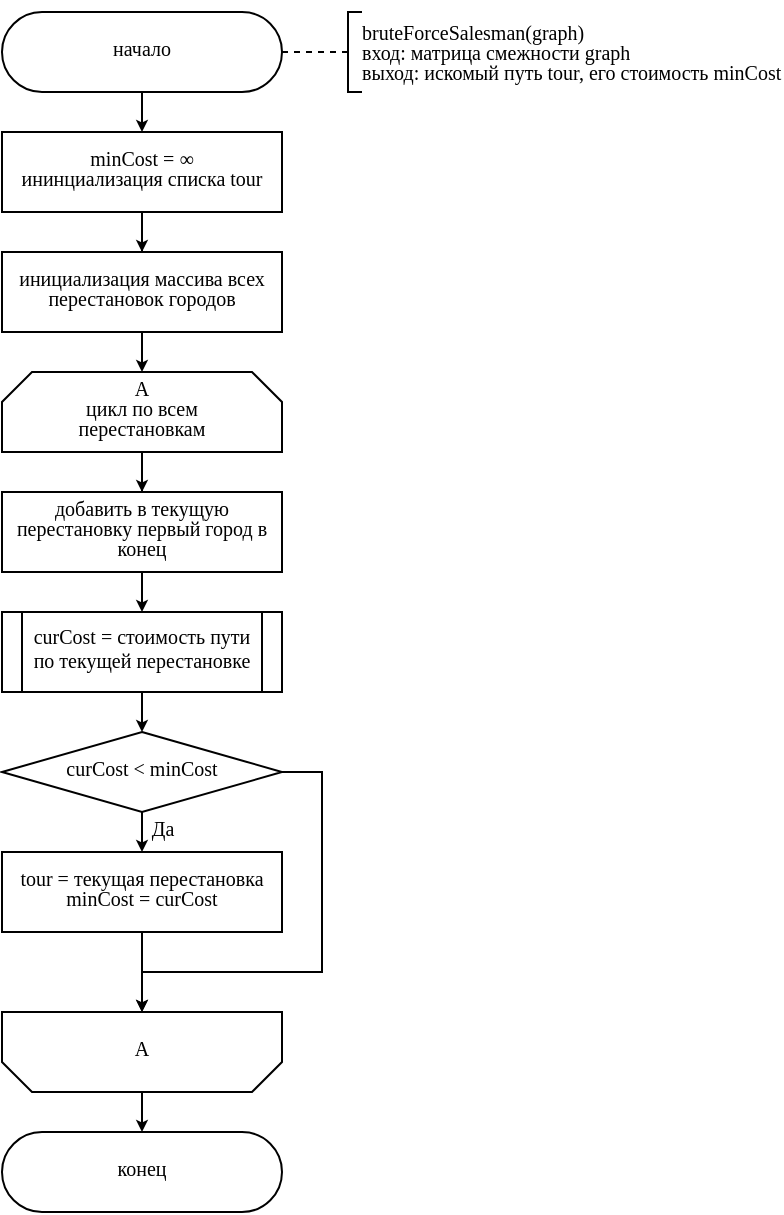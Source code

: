 <mxfile version="15.9.4" type="device" pages="2"><diagram id="vXG4LMKVKGETQvIbZ4Uy" name="bruteForce"><mxGraphModel dx="230" dy="270" grid="1" gridSize="10" guides="1" tooltips="1" connect="1" arrows="1" fold="1" page="1" pageScale="1" pageWidth="1169" pageHeight="1654" math="0" shadow="0"><root><mxCell id="0"/><mxCell id="1" parent="0"/><mxCell id="gWQ5ZSvXNvfZMGSReXFK-12" style="edgeStyle=orthogonalEdgeStyle;rounded=0;orthogonalLoop=1;jettySize=auto;html=1;exitX=0.5;exitY=1;exitDx=0;exitDy=0;entryX=0.5;entryY=0;entryDx=0;entryDy=0;endSize=3;" edge="1" parent="1" source="gWQ5ZSvXNvfZMGSReXFK-1" target="gWQ5ZSvXNvfZMGSReXFK-2"><mxGeometry relative="1" as="geometry"/></mxCell><mxCell id="gWQ5ZSvXNvfZMGSReXFK-26" style="edgeStyle=orthogonalEdgeStyle;shape=connector;rounded=0;orthogonalLoop=1;jettySize=auto;html=1;exitX=1;exitY=0.5;exitDx=0;exitDy=0;entryX=0;entryY=0.5;entryDx=0;entryDy=0;entryPerimeter=0;labelBackgroundColor=default;fontFamily=Helvetica;fontSize=11;fontColor=default;endArrow=none;endSize=3;strokeColor=default;endFill=0;" edge="1" parent="1" source="gWQ5ZSvXNvfZMGSReXFK-1" target="gWQ5ZSvXNvfZMGSReXFK-24"><mxGeometry relative="1" as="geometry"/></mxCell><mxCell id="gWQ5ZSvXNvfZMGSReXFK-1" value="&lt;p style=&quot;line-height: 1 ; font-size: 10px&quot;&gt;начало&lt;/p&gt;" style="shape=stencil(vZXxboMgEMafhj9dUNwDLG57j9NelRTBIKv27YegWdHq1s3OmJD7Dn/3nZyRsKytoEGSUAk1EvZKkiTHkku7WrHySkp92PkwnmJoGyyMF8+gOeQCfaY1Wp2w4wczIrisUHMzZNkboS92z3CzrFBSWghXsg0yV3kLAy7ts7T3sLH8JYgay6/RoB5NepUk7z/HPj0/Bhw/yG+Indzv7nc/cOg4ftTB7QaOf49lmVXWhptlORSnUqsPebhp5siFKJRQ2oZ+dbVIwuh4bTfTwPDhLRJTulZn/OpydizpJntCgC5WCWOkZ1l9CWMBusTIgqKjgDJ4m22H2CzlPoKet5FWBoaXGlTbtiu4vOo4vm34jo7nhPQPPdN/6fmuU3bTuxgip65Mrp1ZpfGbkfa/hY2qqxtc6UUFp/o/mBM+AQ==);whiteSpace=wrap;html=1;aspect=fixed;fontFamily=Times New Roman;fontSize=10;spacingBottom=4;" vertex="1" parent="1"><mxGeometry x="80" y="40" width="140" height="40" as="geometry"/></mxCell><mxCell id="gWQ5ZSvXNvfZMGSReXFK-13" style="edgeStyle=orthogonalEdgeStyle;shape=connector;rounded=0;orthogonalLoop=1;jettySize=auto;html=1;exitX=0.5;exitY=1;exitDx=0;exitDy=0;labelBackgroundColor=default;fontFamily=Helvetica;fontSize=11;fontColor=default;endArrow=classic;endSize=3;strokeColor=default;" edge="1" parent="1" source="gWQ5ZSvXNvfZMGSReXFK-2" target="gWQ5ZSvXNvfZMGSReXFK-10"><mxGeometry relative="1" as="geometry"/></mxCell><mxCell id="gWQ5ZSvXNvfZMGSReXFK-2" value="&lt;p style=&quot;line-height: 1&quot;&gt;minCost =&amp;nbsp;∞&lt;br&gt;ининциализация списка tour&lt;br&gt;&lt;/p&gt;" style="shape=stencil(tVTRboMwDPyavFYh2T5gYtt/pKlXotIkcrJ1/fuaGKQiBq0mQEjgu3B3Bhyh69SYCEJJb84g9LtQKmKwkBLdEdww9iK5vHBZDbVJEWxm8MegM/sWmEkZwwku7pB7CecbQJc7Vn8I+UZrulPXNnhPIi74NGLueBIzztOz8pfFevvrqIqkf4YM2IdkVKjP52V3r9sIVxvlHcsO6VfPu57wOHG11YdbTbj6v6yuCZn7uXW9N/Z0xPDtD3+G+XJta0MbkEq+Fi+htOyP5Wai6QZvQgw0dmO7PE4PRn/OmPCJd0FnGqZWA8KDN8G7yYLr7IJiPXEoKG99BbgB);whiteSpace=wrap;html=1;aspect=fixed;fontFamily=Times New Roman;fontSize=10;spacingBottom=4;" vertex="1" parent="1"><mxGeometry x="80" y="100" width="140" height="40" as="geometry"/></mxCell><mxCell id="gWQ5ZSvXNvfZMGSReXFK-16" style="edgeStyle=orthogonalEdgeStyle;shape=connector;rounded=0;orthogonalLoop=1;jettySize=auto;html=1;exitX=0.5;exitY=1;exitDx=0;exitDy=0;exitPerimeter=0;labelBackgroundColor=default;fontFamily=Helvetica;fontSize=11;fontColor=default;endArrow=classic;endSize=3;strokeColor=default;" edge="1" parent="1" source="gWQ5ZSvXNvfZMGSReXFK-3" target="gWQ5ZSvXNvfZMGSReXFK-4"><mxGeometry relative="1" as="geometry"/></mxCell><mxCell id="gWQ5ZSvXNvfZMGSReXFK-3" value="&lt;p style=&quot;line-height: 1&quot;&gt;A&lt;br&gt;цикл по всем перестановкам&lt;/p&gt;" style="strokeWidth=1;html=1;shape=stencil(rVXBUoMwFPyaXJmQ1EOPivXoxYPnlD5LpiEvE7C1f2/gwQgCbU1lmIG3C7t5ZBOYzKpCOWCCW1UCk89MCIPonmCvbbgPREHoilN5ojLta1U5yGsCj8prtTVATFV7PMBJ7+pOQtsCvK4bVm4YfwzPNKfMcrQ2iGi01YgZ8EFMaRve5V8kxpMHsjl3NVUuOJRQgx+hP829EsDES7RTepvTW4TTuKPe95rT+9+d0jinTczX478mKknXN85VRGM8WUfbLXQns4AsRVRmW5Uf9h4/7W52kB/amBwN+lDStTVjQvLuuNykU83ymRA9XeIRBtM6uybmpXsFo+1QQdwv0W8N5/Gg7tFYRYzjvxWi+oj4mrnBCi4kIuCTULToQhJDBtHDlYjSZr2U/olAi9KvowW+AQ==);whiteSpace=wrap;fontSize=10;fontFamily=Times New Roman;spacingLeft=10;spacingRight=10;spacingBottom=4;aspect=fixed;" vertex="1" parent="1"><mxGeometry x="80" y="220" width="140" height="40" as="geometry"/></mxCell><mxCell id="gWQ5ZSvXNvfZMGSReXFK-17" style="edgeStyle=orthogonalEdgeStyle;shape=connector;rounded=0;orthogonalLoop=1;jettySize=auto;html=1;exitX=0.5;exitY=1;exitDx=0;exitDy=0;entryX=0.5;entryY=0;entryDx=0;entryDy=0;labelBackgroundColor=default;fontFamily=Helvetica;fontSize=11;fontColor=default;endArrow=classic;endSize=3;strokeColor=default;" edge="1" parent="1" source="gWQ5ZSvXNvfZMGSReXFK-4" target="gWQ5ZSvXNvfZMGSReXFK-7"><mxGeometry relative="1" as="geometry"/></mxCell><mxCell id="gWQ5ZSvXNvfZMGSReXFK-4" value="&lt;p style=&quot;line-height: 1&quot;&gt;добавить в текущую перестановку первый город в конец&lt;/p&gt;" style="shape=stencil(tVTRboMwDPyavFYh2T5gYtt/pKlXotIkcrJ1/fuaGKQiBq0mQEjgu3B3Bhyh69SYCEJJb84g9LtQKmKwkBLdEdww9iK5vHBZDbVJEWxm8MegM/sWmEkZwwku7pB7CecbQJc7Vn8I+UZrulPXNnhPIi74NGLueBIzztOz8pfFevvrqIqkf4YM2IdkVKjP52V3r9sIVxvlHcsO6VfPu57wOHG11YdbTbj6v6yuCZn7uXW9N/Z0xPDtD3+G+XJta0MbkEq+Fi+htOyP5Wai6QZvQgw0dmO7PE4PRn/OmPCJd0FnGqZWA8KDN8G7yYLr7IJiPXEoKG99BbgB);whiteSpace=wrap;html=1;aspect=fixed;fontFamily=Times New Roman;fontSize=10;spacingBottom=4;" vertex="1" parent="1"><mxGeometry x="80" y="280" width="140" height="40" as="geometry"/></mxCell><mxCell id="gWQ5ZSvXNvfZMGSReXFK-18" style="edgeStyle=orthogonalEdgeStyle;shape=connector;rounded=0;orthogonalLoop=1;jettySize=auto;html=1;exitX=0.5;exitY=1;exitDx=0;exitDy=0;entryX=0.5;entryY=0;entryDx=0;entryDy=0;labelBackgroundColor=default;fontFamily=Helvetica;fontSize=11;fontColor=default;endArrow=classic;endSize=3;strokeColor=default;" edge="1" parent="1" source="gWQ5ZSvXNvfZMGSReXFK-7" target="gWQ5ZSvXNvfZMGSReXFK-8"><mxGeometry relative="1" as="geometry"/></mxCell><mxCell id="gWQ5ZSvXNvfZMGSReXFK-7" value="curCost = стоимость пути по текущей перестановке" style="shape=stencil(tVVRboQgED0Nvw1Ce4DGtvdg2Wkli0CA7ra37wiSrFHcdqvGxMx78uYN4yDhbeiEA8KoET0Q/kIYcx6ctxJCwACZLsOPNIeXHDYlFsGBjBk8C6/EQUNmQvT2BBd1jKOEMh14FQeWvxL6jO8MN2+lNQZFlDVhwlzxKCaUwbX0K4uN6b8nkUP9HiL40WRGCXv7vezD0z7CzU5+p7LF/eZ+txOeOm72atxmws39srxFpPZx8/Yg5OnD209zXDTzrrSWVluPYX6mXIRxOl7rxTgxDN6MKLQfxnZ9nG6Mfi0x4rPcCa0UjKVaDzd2Ip8m95fb2zNcNXWx3mXpoqCVqSus70nFBP+/C/4XG8utKVx1h9OyWYsSmn8fCfgB);whiteSpace=wrap;html=1;aspect=fixed;fontFamily=Times New Roman;fontSize=10;spacingBottom=4;rounded=0;shadow=0;sketch=0;spacingLeft=10;spacingRight=10;" vertex="1" parent="1"><mxGeometry x="80" y="340" width="140" height="40" as="geometry"/></mxCell><mxCell id="gWQ5ZSvXNvfZMGSReXFK-19" style="edgeStyle=orthogonalEdgeStyle;shape=connector;rounded=0;orthogonalLoop=1;jettySize=auto;html=1;exitX=0.5;exitY=1;exitDx=0;exitDy=0;entryX=0.5;entryY=0;entryDx=0;entryDy=0;labelBackgroundColor=default;fontFamily=Helvetica;fontSize=11;fontColor=default;endArrow=classic;endSize=3;strokeColor=default;" edge="1" parent="1" source="gWQ5ZSvXNvfZMGSReXFK-8" target="gWQ5ZSvXNvfZMGSReXFK-9"><mxGeometry relative="1" as="geometry"/></mxCell><mxCell id="gWQ5ZSvXNvfZMGSReXFK-20" value="&lt;font style=&quot;font-size: 10px;&quot;&gt;Да&lt;/font&gt;" style="edgeLabel;html=1;align=center;verticalAlign=middle;resizable=0;points=[];fontSize=10;fontFamily=Times New Roman;fontColor=default;" vertex="1" connectable="0" parent="gWQ5ZSvXNvfZMGSReXFK-19"><mxGeometry x="-0.192" relative="1" as="geometry"><mxPoint x="10" as="offset"/></mxGeometry></mxCell><mxCell id="gWQ5ZSvXNvfZMGSReXFK-22" style="edgeStyle=orthogonalEdgeStyle;shape=connector;rounded=0;orthogonalLoop=1;jettySize=auto;html=1;exitX=1;exitY=0.5;exitDx=0;exitDy=0;entryX=0.5;entryY=0;entryDx=0;entryDy=0;entryPerimeter=0;labelBackgroundColor=default;fontFamily=Helvetica;fontSize=11;fontColor=default;endArrow=classic;endSize=3;strokeColor=default;" edge="1" parent="1" source="gWQ5ZSvXNvfZMGSReXFK-8" target="gWQ5ZSvXNvfZMGSReXFK-15"><mxGeometry relative="1" as="geometry"><Array as="points"><mxPoint x="240" y="420"/><mxPoint x="240" y="520"/><mxPoint x="150" y="520"/></Array></mxGeometry></mxCell><mxCell id="gWQ5ZSvXNvfZMGSReXFK-8" value="&lt;p style=&quot;line-height: 1&quot;&gt;curCost &amp;lt; minCost&lt;/p&gt;" style="shape=stencil(tZTdboQgEIWfhtsGYZu9bmz7HixOK1kEA3S3ffsdAdu1/rQxakx0zuA3B0YgvPS1aIEwakQDhD8TxiqQyitr8BX1OokHmsJrCos+Fr4FGZJ4EU6Jk4aU8cHZM1xVFTJCmRqcCl2WvxD6hGO6m5fSGoMQLOkHmbs8woQy+C39TLBc/msQtchvIIDLJpNK2Ov/sQ+P+4CLnfwOsb37zf1uBx46LvZq3GbgYj2Wl6jM/dy8PAl5fnf2w1STZt6U1tJq6zBMz1iLME7ztTyZVnQbb5To0429wM8sj5P7aRrdE7Qyd4TvEyEj1jB+uTisQKwxIbX1sLCSqI8WM6ozHcTeWQd/tDYdjwtVZwfE0qMKUU2HeRRu);whiteSpace=wrap;html=1;aspect=fixed;fontFamily=Times New Roman;fontSize=10;spacingBottom=4;rounded=0;shadow=0;sketch=0;spacingLeft=20;spacingRight=20;" vertex="1" parent="1"><mxGeometry x="80" y="400" width="140" height="40" as="geometry"/></mxCell><mxCell id="gWQ5ZSvXNvfZMGSReXFK-21" style="edgeStyle=orthogonalEdgeStyle;shape=connector;rounded=0;orthogonalLoop=1;jettySize=auto;html=1;exitX=0.5;exitY=1;exitDx=0;exitDy=0;entryX=0.5;entryY=0;entryDx=0;entryDy=0;entryPerimeter=0;labelBackgroundColor=default;fontFamily=Helvetica;fontSize=11;fontColor=default;endArrow=classic;endSize=3;strokeColor=default;" edge="1" parent="1" source="gWQ5ZSvXNvfZMGSReXFK-9" target="gWQ5ZSvXNvfZMGSReXFK-15"><mxGeometry relative="1" as="geometry"/></mxCell><mxCell id="gWQ5ZSvXNvfZMGSReXFK-9" value="&lt;p style=&quot;line-height: 1&quot;&gt;tour = текущая перестановка&lt;br&gt;minCost = curCost&lt;/p&gt;" style="shape=stencil(tVTRboMwDPyavFYh2T5gYtt/pKlXotIkcrJ1/fuaGKQiBq0mQEjgu3B3Bhyh69SYCEJJb84g9LtQKmKwkBLdEdww9iK5vHBZDbVJEWxm8MegM/sWmEkZwwku7pB7CecbQJc7Vn8I+UZrulPXNnhPIi74NGLueBIzztOz8pfFevvrqIqkf4YM2IdkVKjP52V3r9sIVxvlHcsO6VfPu57wOHG11YdbTbj6v6yuCZn7uXW9N/Z0xPDtD3+G+XJta0MbkEq+Fi+htOyP5Wai6QZvQgw0dmO7PE4PRn/OmPCJd0FnGqZWA8KDN8G7yYLr7IJiPXEoKG99BbgB);whiteSpace=wrap;html=1;aspect=fixed;fontFamily=Times New Roman;fontSize=10;spacingBottom=4;" vertex="1" parent="1"><mxGeometry x="80" y="460" width="140" height="40" as="geometry"/></mxCell><mxCell id="gWQ5ZSvXNvfZMGSReXFK-14" style="edgeStyle=orthogonalEdgeStyle;shape=connector;rounded=0;orthogonalLoop=1;jettySize=auto;html=1;exitX=0.5;exitY=1;exitDx=0;exitDy=0;entryX=0.5;entryY=0;entryDx=0;entryDy=0;entryPerimeter=0;labelBackgroundColor=default;fontFamily=Helvetica;fontSize=11;fontColor=default;endArrow=classic;endSize=3;strokeColor=default;" edge="1" parent="1" source="gWQ5ZSvXNvfZMGSReXFK-10" target="gWQ5ZSvXNvfZMGSReXFK-3"><mxGeometry relative="1" as="geometry"/></mxCell><mxCell id="gWQ5ZSvXNvfZMGSReXFK-10" value="&lt;p style=&quot;line-height: 1&quot;&gt;инициализация массива всех перестановок городов&lt;br&gt;&lt;/p&gt;" style="shape=stencil(tVTRboMwDPyavFYh2T5gYtt/pKlXotIkcrJ1/fuaGKQiBq0mQEjgu3B3Bhyh69SYCEJJb84g9LtQKmKwkBLdEdww9iK5vHBZDbVJEWxm8MegM/sWmEkZwwku7pB7CecbQJc7Vn8I+UZrulPXNnhPIi74NGLueBIzztOz8pfFevvrqIqkf4YM2IdkVKjP52V3r9sIVxvlHcsO6VfPu57wOHG11YdbTbj6v6yuCZn7uXW9N/Z0xPDtD3+G+XJta0MbkEq+Fi+htOyP5Wai6QZvQgw0dmO7PE4PRn/OmPCJd0FnGqZWA8KDN8G7yYLr7IJiPXEoKG99BbgB);whiteSpace=wrap;html=1;aspect=fixed;fontFamily=Times New Roman;fontSize=10;spacingBottom=4;" vertex="1" parent="1"><mxGeometry x="80" y="160" width="140" height="40" as="geometry"/></mxCell><mxCell id="gWQ5ZSvXNvfZMGSReXFK-11" value="&lt;p style=&quot;line-height: 1 ; font-size: 10px&quot;&gt;конец&lt;/p&gt;" style="shape=stencil(vZVhboMwDIVPk59MgbADTGy7h0tdiBoSFLJCb7+QgNZAYesGQwj07PD5mRhBWNaUUCNJqIQKCXslSYLyaK82VHqdUi9bL+NRQ1NjbnzwAprDQaDPNEarM7b8aAYElyVqbvoseyP0xa7pT5blSkoL4Uo2QeYmb2HApX2Wdh42lL8Gqrb8Cg3qwaSPkuT959in533A8U5+Q+zofnO/24FDx/FeG7cZOP49lmU2sjTcLDtAfi60+rBf2j0zJy5EroTSVvq7q0USRodjvZka+g9vlhjTlbrgV5eTbUlX2SMCdL5IGJSeZPU11AJ0gZEFRScBRfA2mxaxnoe7CDreRFoZ6F9qUG3druDypuP4vuEHOp4S0j/0TP+l54d22U3vbIhcdGFy7cwqjd+MtP8trFRdXOBKzyq4qP9/ucAn);whiteSpace=wrap;html=1;aspect=fixed;fontFamily=Times New Roman;fontSize=10;spacingBottom=4;" vertex="1" parent="1"><mxGeometry x="80" y="600" width="140" height="40" as="geometry"/></mxCell><mxCell id="gWQ5ZSvXNvfZMGSReXFK-23" style="edgeStyle=orthogonalEdgeStyle;shape=connector;rounded=0;orthogonalLoop=1;jettySize=auto;html=1;exitX=0.5;exitY=1;exitDx=0;exitDy=0;exitPerimeter=0;entryX=0.5;entryY=0;entryDx=0;entryDy=0;labelBackgroundColor=default;fontFamily=Helvetica;fontSize=11;fontColor=default;endArrow=classic;endSize=3;strokeColor=default;" edge="1" parent="1" source="gWQ5ZSvXNvfZMGSReXFK-15" target="gWQ5ZSvXNvfZMGSReXFK-11"><mxGeometry relative="1" as="geometry"/></mxCell><mxCell id="gWQ5ZSvXNvfZMGSReXFK-15" value="&lt;p style=&quot;line-height: 1&quot;&gt;A&lt;/p&gt;" style="strokeWidth=1;html=1;shape=stencil(rVTBUoMwEP2aXJmQtDN6dBCPvXjwnNJVMk2zTMBW/96FBS0itEYZZmDfwnt52d0IndWlqUAo6c0BhL4XSjnEKvc7eiO4ZGwlOTxxmA6xqSsoGgaPJlizdcCZugm4h5PdNT2F9SUE27RZnQt5R9+0t84K9J5ILPp6lDnLE5mxnv6Vb0wmkzXLvPcxRxUpHKCBMEK/rG0YEOohWim9TukxQmnsaNC9pPT0e6U0TimP2T35rVDJzZU7uIkwJpPbaLkZdzojZK5FdbY1xf4l4CvNy0+LfLbOFegwUMjPTkwoLftr2WRl2vGZJIb0AY8w20BLzAOBs/6M4HOs/49CrSM41LiIq5h1/J0ixkjhsIaFehI+KWmHzvQRdRAGuNBgfNTO9e6EoEP52O+ADw==);whiteSpace=wrap;fontSize=10;fontFamily=Times New Roman;spacingLeft=10;spacingRight=10;spacingBottom=4;aspect=fixed;fontColor=default;" vertex="1" parent="1"><mxGeometry x="80" y="540" width="140" height="40" as="geometry"/></mxCell><mxCell id="gWQ5ZSvXNvfZMGSReXFK-24" value="&lt;p style=&quot;line-height: 100% ; font-size: 10px&quot;&gt;bruteForceSalesman(graph)&lt;br&gt;вход: матрица смежности graph&lt;br&gt;выход: искомый путь tour, его стоимость minCost&lt;/p&gt;" style="strokeWidth=1;html=1;shape=stencil(rZXNcoMgFIWfhm2HiH2ADk2X3XTRNdHbyiSAAzRp377I1YnUnxjtTBbcc835uAdGCeOuEjWQjGqhgLBnkmWFUQq0D6sgV6jlFMtLWgpXQ+FROwsrxeEE2HHemiNcZOlbB6krsDK6sj2hT+GZ5sd4YbQOJtJol3R6/WAmZLMj+o1m9OERMT9tjVUdCAo82ES9TvaKAsleVpN2y0hvK0jpRB33Fun9ftJuHWm/mbTwlDaDlh7SBIjxoExdS8YPojh+WvOly9Ht1aK58oNG11bmDNd953QsofHJO4eT1D0Hxv7ZIV9h8WeMeYsY7yClqE5Ey/iHsTCTOb5tZoh3HUo6zLJIS+EqKMO6XfTv4YbDmIePJ3kzlPi3QaJRxa9BFH4B);align=left;labelPosition=right;pointerEvents=1;gradientColor=#ffffff;spacing=0;fontSize=10;shadow=0;spacingBottom=1;fontFamily=Times New Roman;fontColor=default;" vertex="1" parent="1"><mxGeometry x="220" y="40" width="40" height="40" as="geometry"/></mxCell></root></mxGraphModel></diagram><diagram id="17m05eI5V8e-fQRn0IkC" name="ants"><mxGraphModel dx="304" dy="357" grid="1" gridSize="10" guides="1" tooltips="1" connect="1" arrows="1" fold="1" page="1" pageScale="1" pageWidth="1169" pageHeight="1654" math="0" shadow="0"><root><mxCell id="wPiGb5GrnuT9BT0d1YV3-0"/><mxCell id="wPiGb5GrnuT9BT0d1YV3-1" parent="wPiGb5GrnuT9BT0d1YV3-0"/><mxCell id="SJXDg66pNO8YtRDZj1uV-1" style="edgeStyle=orthogonalEdgeStyle;shape=connector;rounded=0;orthogonalLoop=1;jettySize=auto;html=1;exitX=0.5;exitY=1;exitDx=0;exitDy=0;entryX=0.5;entryY=0;entryDx=0;entryDy=0;labelBackgroundColor=default;fontFamily=Times New Roman;fontSize=10;fontColor=default;endArrow=classic;endSize=3;strokeColor=default;" edge="1" parent="wPiGb5GrnuT9BT0d1YV3-1" source="wPiGb5GrnuT9BT0d1YV3-2" target="wPiGb5GrnuT9BT0d1YV3-3"><mxGeometry relative="1" as="geometry"/></mxCell><mxCell id="wPiGb5GrnuT9BT0d1YV3-2" value="&lt;p style=&quot;line-height: 1 ; font-size: 10px&quot;&gt;начало&lt;/p&gt;" style="shape=stencil(vZXxboMgEMafhj9dUNwDLG57j9NelRTBIKv27YegWdHq1s3OmJD7Dn/3nZyRsKytoEGSUAk1EvZKkiTHkku7WrHySkp92PkwnmJoGyyMF8+gOeQCfaY1Wp2w4wczIrisUHMzZNkboS92z3CzrFBSWghXsg0yV3kLAy7ts7T3sLH8JYgay6/RoB5NepUk7z/HPj0/Bhw/yG+Indzv7nc/cOg4ftTB7QaOf49lmVXWhptlORSnUqsPebhp5siFKJRQ2oZ+dbVIwuh4bTfTwPDhLRJTulZn/OpydizpJntCgC5WCWOkZ1l9CWMBusTIgqKjgDJ4m22H2CzlPoKet5FWBoaXGlTbtiu4vOo4vm34jo7nhPQPPdN/6fmuU3bTuxgip65Mrp1ZpfGbkfa/hY2qqxtc6UUFp/o/mBM+AQ==);whiteSpace=wrap;html=1;aspect=fixed;fontFamily=Times New Roman;fontSize=10;spacingBottom=4;fontColor=default;" vertex="1" parent="wPiGb5GrnuT9BT0d1YV3-1"><mxGeometry x="80" y="40" width="140" height="40" as="geometry"/></mxCell><mxCell id="SJXDg66pNO8YtRDZj1uV-2" style="edgeStyle=orthogonalEdgeStyle;shape=connector;rounded=0;orthogonalLoop=1;jettySize=auto;html=1;exitX=0.5;exitY=1;exitDx=0;exitDy=0;entryX=0.5;entryY=0;entryDx=0;entryDy=0;labelBackgroundColor=default;fontFamily=Times New Roman;fontSize=10;fontColor=default;endArrow=classic;endSize=3;strokeColor=default;" edge="1" parent="wPiGb5GrnuT9BT0d1YV3-1" source="wPiGb5GrnuT9BT0d1YV3-3" target="wPiGb5GrnuT9BT0d1YV3-5"><mxGeometry relative="1" as="geometry"/></mxCell><mxCell id="wPiGb5GrnuT9BT0d1YV3-3" value="вычислить Q" style="shape=stencil(tVVRboQgED0Nvw1Ce4DGtvdg2Wkli0CA7ra37wiSrFHcdqvGxMx78uYN4yDhbeiEA8KoET0Q/kIYcx6ctxJCwACZLsOPNIeXHDYlFsGBjBk8C6/EQUNmQvT2BBd1jKOEMh14FQeWvxL6jO8MN2+lNQZFlDVhwlzxKCaUwbX0K4uN6b8nkUP9HiL40WRGCXv7vezD0z7CzU5+p7LF/eZ+txOeOm72atxmws39srxFpPZx8/Yg5OnD209zXDTzrrSWVluPYX6mXIRxOl7rxTgxDN6MKLQfxnZ9nG6Mfi0x4rPcCa0UjKVaDzd2Ip8m95fb2zNcNXWx3mXpoqCVqSus70nFBP+/C/4XG8utKVx1h9OyWYsSmn8fCfgB);whiteSpace=wrap;html=1;aspect=fixed;fontFamily=Times New Roman;fontSize=10;spacingBottom=4;rounded=0;shadow=0;sketch=0;spacingLeft=10;spacingRight=10;fontColor=default;" vertex="1" parent="wPiGb5GrnuT9BT0d1YV3-1"><mxGeometry x="80" y="100" width="140" height="40" as="geometry"/></mxCell><mxCell id="SJXDg66pNO8YtRDZj1uV-3" style="edgeStyle=orthogonalEdgeStyle;shape=connector;rounded=0;orthogonalLoop=1;jettySize=auto;html=1;exitX=0.5;exitY=1;exitDx=0;exitDy=0;labelBackgroundColor=default;fontFamily=Times New Roman;fontSize=10;fontColor=default;endArrow=classic;endSize=3;strokeColor=default;" edge="1" parent="wPiGb5GrnuT9BT0d1YV3-1" source="wPiGb5GrnuT9BT0d1YV3-5" target="wPiGb5GrnuT9BT0d1YV3-13"><mxGeometry relative="1" as="geometry"/></mxCell><mxCell id="wPiGb5GrnuT9BT0d1YV3-5" value="инициализация матриц видимости и феромонов" style="shape=stencil(tVVRboQgED0Nvw1Ce4DGtvdg2Wkli0CA7ra37wiSrFHcdqvGxMx78uYN4yDhbeiEA8KoET0Q/kIYcx6ctxJCwACZLsOPNIeXHDYlFsGBjBk8C6/EQUNmQvT2BBd1jKOEMh14FQeWvxL6jO8MN2+lNQZFlDVhwlzxKCaUwbX0K4uN6b8nkUP9HiL40WRGCXv7vezD0z7CzU5+p7LF/eZ+txOeOm72atxmws39srxFpPZx8/Yg5OnD209zXDTzrrSWVluPYX6mXIRxOl7rxTgxDN6MKLQfxnZ9nG6Mfi0x4rPcCa0UjKVaDzd2Ip8m95fb2zNcNXWx3mXpoqCVqSus70nFBP+/C/4XG8utKVx1h9OyWYsSmn8fCfgB);whiteSpace=wrap;html=1;aspect=fixed;fontFamily=Times New Roman;fontSize=10;spacingBottom=4;rounded=0;shadow=0;sketch=0;spacingLeft=10;spacingRight=10;fontColor=default;" vertex="1" parent="wPiGb5GrnuT9BT0d1YV3-1"><mxGeometry x="80" y="160" width="140" height="40" as="geometry"/></mxCell><mxCell id="SJXDg66pNO8YtRDZj1uV-5" style="edgeStyle=orthogonalEdgeStyle;shape=connector;rounded=0;orthogonalLoop=1;jettySize=auto;html=1;exitX=0.5;exitY=1;exitDx=0;exitDy=0;exitPerimeter=0;entryX=0.5;entryY=0;entryDx=0;entryDy=0;labelBackgroundColor=default;fontFamily=Times New Roman;fontSize=10;fontColor=default;endArrow=classic;endSize=3;strokeColor=default;" edge="1" parent="wPiGb5GrnuT9BT0d1YV3-1" source="wPiGb5GrnuT9BT0d1YV3-6" target="wPiGb5GrnuT9BT0d1YV3-8"><mxGeometry relative="1" as="geometry"/></mxCell><mxCell id="wPiGb5GrnuT9BT0d1YV3-6" value="&lt;p style=&quot;line-height: 1&quot;&gt;A&lt;br&gt;i = 0; i &amp;lt; daysNum; i++&lt;/p&gt;" style="strokeWidth=1;html=1;shape=stencil(rVXBUoMwFPyaXJmQ1EOPivXoxYPnlD5LpiEvE7C1f2/gwQgCbU1lmIG3C7t5ZBOYzKpCOWCCW1UCk89MCIPonmCvbbgPREHoilN5ojLta1U5yGsCj8prtTVATFV7PMBJ7+pOQtsCvK4bVm4YfwzPNKfMcrQ2iGi01YgZ8EFMaRve5V8kxpMHsjl3NVUuOJRQgx+hP829EsDES7RTepvTW4TTuKPe95rT+9+d0jinTczX478mKknXN85VRGM8WUfbLXQns4AsRVRmW5Uf9h4/7W52kB/amBwN+lDStTVjQvLuuNykU83ymRA9XeIRBtM6uybmpXsFo+1QQdwv0W8N5/Gg7tFYRYzjvxWi+oj4mrnBCi4kIuCTULToQhJDBtHDlYjSZr2U/olAi9KvowW+AQ==);whiteSpace=wrap;fontSize=10;fontFamily=Times New Roman;spacingLeft=10;spacingRight=10;spacingBottom=4;aspect=fixed;fontColor=default;" vertex="1" parent="wPiGb5GrnuT9BT0d1YV3-1"><mxGeometry x="80" y="280" width="140" height="40" as="geometry"/></mxCell><mxCell id="SJXDg66pNO8YtRDZj1uV-6" style="edgeStyle=orthogonalEdgeStyle;shape=connector;rounded=0;orthogonalLoop=1;jettySize=auto;html=1;exitX=0.5;exitY=1;exitDx=0;exitDy=0;entryX=0.5;entryY=0;entryDx=0;entryDy=0;entryPerimeter=0;labelBackgroundColor=default;fontFamily=Times New Roman;fontSize=10;fontColor=default;endArrow=classic;endSize=3;strokeColor=default;" edge="1" parent="wPiGb5GrnuT9BT0d1YV3-1" source="wPiGb5GrnuT9BT0d1YV3-8" target="wPiGb5GrnuT9BT0d1YV3-9"><mxGeometry relative="1" as="geometry"/></mxCell><mxCell id="wPiGb5GrnuT9BT0d1YV3-8" value="&lt;p style=&quot;line-height: 1&quot;&gt;размещение муравьев по городам&lt;/p&gt;" style="shape=stencil(tVTRboMwDPyavFYh2T5gYtt/pKlXotIkcrJ1/fuaGKQiBq0mQEjgu3B3Bhyh69SYCEJJb84g9LtQKmKwkBLdEdww9iK5vHBZDbVJEWxm8MegM/sWmEkZwwku7pB7CecbQJc7Vn8I+UZrulPXNnhPIi74NGLueBIzztOz8pfFevvrqIqkf4YM2IdkVKjP52V3r9sIVxvlHcsO6VfPu57wOHG11YdbTbj6v6yuCZn7uXW9N/Z0xPDtD3+G+XJta0MbkEq+Fi+htOyP5Wai6QZvQgw0dmO7PE4PRn/OmPCJd0FnGqZWA8KDN8G7yYLr7IJiPXEoKG99BbgB);whiteSpace=wrap;html=1;aspect=fixed;fontFamily=Times New Roman;fontSize=10;spacingBottom=4;fontColor=default;" vertex="1" parent="wPiGb5GrnuT9BT0d1YV3-1"><mxGeometry x="80" y="340" width="140" height="40" as="geometry"/></mxCell><mxCell id="SJXDg66pNO8YtRDZj1uV-7" style="edgeStyle=orthogonalEdgeStyle;shape=connector;rounded=0;orthogonalLoop=1;jettySize=auto;html=1;exitX=0.5;exitY=1;exitDx=0;exitDy=0;exitPerimeter=0;entryX=0.5;entryY=0;entryDx=0;entryDy=0;labelBackgroundColor=default;fontFamily=Times New Roman;fontSize=10;fontColor=default;endArrow=classic;endSize=3;strokeColor=default;" edge="1" parent="wPiGb5GrnuT9BT0d1YV3-1" source="wPiGb5GrnuT9BT0d1YV3-9" target="wPiGb5GrnuT9BT0d1YV3-11"><mxGeometry relative="1" as="geometry"/></mxCell><mxCell id="wPiGb5GrnuT9BT0d1YV3-9" value="&lt;p style=&quot;line-height: 1&quot;&gt;B&lt;br&gt;для каждого муравья&lt;/p&gt;" style="strokeWidth=1;html=1;shape=stencil(rVXBUoMwFPyaXJmQ1EOPivXoxYPnlD5LpiEvE7C1f2/gwQgCbU1lmIG3C7t5ZBOYzKpCOWCCW1UCk89MCIPonmCvbbgPREHoilN5ojLta1U5yGsCj8prtTVATFV7PMBJ7+pOQtsCvK4bVm4YfwzPNKfMcrQ2iGi01YgZ8EFMaRve5V8kxpMHsjl3NVUuOJRQgx+hP829EsDES7RTepvTW4TTuKPe95rT+9+d0jinTczX478mKknXN85VRGM8WUfbLXQns4AsRVRmW5Uf9h4/7W52kB/amBwN+lDStTVjQvLuuNykU83ymRA9XeIRBtM6uybmpXsFo+1QQdwv0W8N5/Gg7tFYRYzjvxWi+oj4mrnBCi4kIuCTULToQhJDBtHDlYjSZr2U/olAi9KvowW+AQ==);whiteSpace=wrap;fontSize=10;fontFamily=Times New Roman;spacingLeft=10;spacingRight=10;spacingBottom=4;aspect=fixed;fontColor=default;" vertex="1" parent="wPiGb5GrnuT9BT0d1YV3-1"><mxGeometry x="80" y="400" width="140" height="40" as="geometry"/></mxCell><mxCell id="pbCh1PZLnQCnGxZiJLgS-12" style="edgeStyle=orthogonalEdgeStyle;shape=connector;rounded=0;orthogonalLoop=1;jettySize=auto;html=1;exitX=0.5;exitY=1;exitDx=0;exitDy=0;entryX=0.5;entryY=0;entryDx=0;entryDy=0;labelBackgroundColor=default;fontFamily=Helvetica;fontSize=11;fontColor=default;endArrow=classic;endSize=3;strokeColor=default;" edge="1" parent="wPiGb5GrnuT9BT0d1YV3-1" source="wPiGb5GrnuT9BT0d1YV3-11" target="pbCh1PZLnQCnGxZiJLgS-9"><mxGeometry relative="1" as="geometry"/></mxCell><mxCell id="wPiGb5GrnuT9BT0d1YV3-11" value="построить маршрут cTour и рассчитать его стоимость cCost" style="shape=stencil(tVVRboQgED0Nvw1Ce4DGtvdg2Wkli0CA7ra37wiSrFHcdqvGxMx78uYN4yDhbeiEA8KoET0Q/kIYcx6ctxJCwACZLsOPNIeXHDYlFsGBjBk8C6/EQUNmQvT2BBd1jKOEMh14FQeWvxL6jO8MN2+lNQZFlDVhwlzxKCaUwbX0K4uN6b8nkUP9HiL40WRGCXv7vezD0z7CzU5+p7LF/eZ+txOeOm72atxmws39srxFpPZx8/Yg5OnD209zXDTzrrSWVluPYX6mXIRxOl7rxTgxDN6MKLQfxnZ9nG6Mfi0x4rPcCa0UjKVaDzd2Ip8m95fb2zNcNXWx3mXpoqCVqSus70nFBP+/C/4XG8utKVx1h9OyWYsSmn8fCfgB);whiteSpace=wrap;html=1;aspect=fixed;fontFamily=Times New Roman;fontSize=10;spacingBottom=4;rounded=0;shadow=0;sketch=0;spacingLeft=10;spacingRight=10;fontColor=default;" vertex="1" parent="wPiGb5GrnuT9BT0d1YV3-1"><mxGeometry x="80" y="460" width="140" height="40" as="geometry"/></mxCell><mxCell id="SJXDg66pNO8YtRDZj1uV-4" style="edgeStyle=orthogonalEdgeStyle;shape=connector;rounded=0;orthogonalLoop=1;jettySize=auto;html=1;exitX=0.5;exitY=1;exitDx=0;exitDy=0;entryX=0.5;entryY=0;entryDx=0;entryDy=0;entryPerimeter=0;labelBackgroundColor=default;fontFamily=Times New Roman;fontSize=10;fontColor=default;endArrow=classic;endSize=3;strokeColor=default;" edge="1" parent="wPiGb5GrnuT9BT0d1YV3-1" source="wPiGb5GrnuT9BT0d1YV3-13" target="wPiGb5GrnuT9BT0d1YV3-6"><mxGeometry relative="1" as="geometry"/></mxCell><mxCell id="wPiGb5GrnuT9BT0d1YV3-13" value="&lt;p style=&quot;line-height: 1&quot;&gt;инициализация списка tour&lt;br&gt;minCost =&amp;nbsp;∞&lt;/p&gt;" style="shape=stencil(tVTRboMwDPyavFYh2T5gYtt/pKlXotIkcrJ1/fuaGKQiBq0mQEjgu3B3Bhyh69SYCEJJb84g9LtQKmKwkBLdEdww9iK5vHBZDbVJEWxm8MegM/sWmEkZwwku7pB7CecbQJc7Vn8I+UZrulPXNnhPIi74NGLueBIzztOz8pfFevvrqIqkf4YM2IdkVKjP52V3r9sIVxvlHcsO6VfPu57wOHG11YdbTbj6v6yuCZn7uXW9N/Z0xPDtD3+G+XJta0MbkEq+Fi+htOyP5Wai6QZvQgw0dmO7PE4PRn/OmPCJd0FnGqZWA8KDN8G7yYLr7IJiPXEoKG99BbgB);whiteSpace=wrap;html=1;aspect=fixed;fontFamily=Times New Roman;fontSize=10;spacingBottom=4;fontColor=default;" vertex="1" parent="wPiGb5GrnuT9BT0d1YV3-1"><mxGeometry x="80" y="220" width="140" height="40" as="geometry"/></mxCell><mxCell id="pbCh1PZLnQCnGxZiJLgS-6" style="edgeStyle=orthogonalEdgeStyle;shape=connector;rounded=0;orthogonalLoop=1;jettySize=auto;html=1;exitX=0.5;exitY=1;exitDx=0;exitDy=0;entryX=0.5;entryY=0;entryDx=0;entryDy=0;labelBackgroundColor=default;fontFamily=Helvetica;fontSize=11;fontColor=default;endArrow=classic;endSize=3;strokeColor=default;" edge="1" parent="wPiGb5GrnuT9BT0d1YV3-1" source="pbCh1PZLnQCnGxZiJLgS-9" target="pbCh1PZLnQCnGxZiJLgS-11"><mxGeometry relative="1" as="geometry"/></mxCell><mxCell id="pbCh1PZLnQCnGxZiJLgS-7" value="Да" style="edgeLabel;html=1;align=center;verticalAlign=middle;resizable=0;points=[];fontSize=10;fontFamily=Times New Roman;fontColor=default;" vertex="1" connectable="0" parent="pbCh1PZLnQCnGxZiJLgS-6"><mxGeometry x="-0.192" relative="1" as="geometry"><mxPoint x="10" as="offset"/></mxGeometry></mxCell><mxCell id="sZlgyCN_e8rS0GgdwbV0-4" style="edgeStyle=orthogonalEdgeStyle;shape=connector;rounded=0;orthogonalLoop=1;jettySize=auto;html=1;exitX=1;exitY=0.5;exitDx=0;exitDy=0;entryX=0.5;entryY=0;entryDx=0;entryDy=0;entryPerimeter=0;labelBackgroundColor=default;fontFamily=Times New Roman;fontSize=10;fontColor=default;endArrow=classic;endSize=3;strokeColor=default;" edge="1" parent="wPiGb5GrnuT9BT0d1YV3-1" source="pbCh1PZLnQCnGxZiJLgS-9" target="sZlgyCN_e8rS0GgdwbV0-2"><mxGeometry relative="1" as="geometry"><Array as="points"><mxPoint x="240" y="540"/><mxPoint x="240" y="640"/><mxPoint x="150" y="640"/></Array></mxGeometry></mxCell><mxCell id="pbCh1PZLnQCnGxZiJLgS-9" value="&lt;p style=&quot;line-height: 1&quot;&gt;cCost &amp;lt; minCost&lt;/p&gt;" style="shape=stencil(tZTdboQgEIWfhtsGYZu9bmz7HixOK1kEA3S3ffsdAdu1/rQxakx0zuA3B0YgvPS1aIEwakQDhD8TxiqQyitr8BX1OokHmsJrCos+Fr4FGZJ4EU6Jk4aU8cHZM1xVFTJCmRqcCl2WvxD6hGO6m5fSGoMQLOkHmbs8woQy+C39TLBc/msQtchvIIDLJpNK2Ov/sQ+P+4CLnfwOsb37zf1uBx46LvZq3GbgYj2Wl6jM/dy8PAl5fnf2w1STZt6U1tJq6zBMz1iLME7ztTyZVnQbb5To0429wM8sj5P7aRrdE7Qyd4TvEyEj1jB+uTisQKwxIbX1sLCSqI8WM6ozHcTeWQd/tDYdjwtVZwfE0qMKUU2HeRRu);whiteSpace=wrap;html=1;aspect=fixed;fontFamily=Times New Roman;fontSize=10;spacingBottom=4;rounded=0;shadow=0;sketch=0;spacingLeft=20;spacingRight=20;" vertex="1" parent="wPiGb5GrnuT9BT0d1YV3-1"><mxGeometry x="80" y="520" width="140" height="40" as="geometry"/></mxCell><mxCell id="sZlgyCN_e8rS0GgdwbV0-3" style="edgeStyle=orthogonalEdgeStyle;shape=connector;rounded=0;orthogonalLoop=1;jettySize=auto;html=1;exitX=0.5;exitY=1;exitDx=0;exitDy=0;entryX=0.5;entryY=0;entryDx=0;entryDy=0;entryPerimeter=0;labelBackgroundColor=default;fontFamily=Times New Roman;fontSize=10;fontColor=default;endArrow=classic;endSize=3;strokeColor=default;" edge="1" parent="wPiGb5GrnuT9BT0d1YV3-1" source="pbCh1PZLnQCnGxZiJLgS-11" target="sZlgyCN_e8rS0GgdwbV0-2"><mxGeometry relative="1" as="geometry"/></mxCell><mxCell id="pbCh1PZLnQCnGxZiJLgS-11" value="&lt;p style=&quot;line-height: 1&quot;&gt;tour = cTour&lt;br&gt;minCost = cCost&lt;/p&gt;" style="shape=stencil(tVTRboMwDPyavFYh2T5gYtt/pKlXotIkcrJ1/fuaGKQiBq0mQEjgu3B3Bhyh69SYCEJJb84g9LtQKmKwkBLdEdww9iK5vHBZDbVJEWxm8MegM/sWmEkZwwku7pB7CecbQJc7Vn8I+UZrulPXNnhPIi74NGLueBIzztOz8pfFevvrqIqkf4YM2IdkVKjP52V3r9sIVxvlHcsO6VfPu57wOHG11YdbTbj6v6yuCZn7uXW9N/Z0xPDtD3+G+XJta0MbkEq+Fi+htOyP5Wai6QZvQgw0dmO7PE4PRn/OmPCJd0FnGqZWA8KDN8G7yYLr7IJiPXEoKG99BbgB);whiteSpace=wrap;html=1;aspect=fixed;fontFamily=Times New Roman;fontSize=10;spacingBottom=4;" vertex="1" parent="wPiGb5GrnuT9BT0d1YV3-1"><mxGeometry x="80" y="580" width="140" height="40" as="geometry"/></mxCell><mxCell id="sZlgyCN_e8rS0GgdwbV0-7" style="edgeStyle=orthogonalEdgeStyle;shape=connector;rounded=0;orthogonalLoop=1;jettySize=auto;html=1;exitX=0.5;exitY=1;exitDx=0;exitDy=0;entryX=0.5;entryY=0;entryDx=0;entryDy=0;entryPerimeter=0;labelBackgroundColor=default;fontFamily=Times New Roman;fontSize=10;fontColor=default;endArrow=classic;endSize=3;strokeColor=default;" edge="1" parent="wPiGb5GrnuT9BT0d1YV3-1" source="sZlgyCN_e8rS0GgdwbV0-0" target="sZlgyCN_e8rS0GgdwbV0-6"><mxGeometry relative="1" as="geometry"/></mxCell><mxCell id="sZlgyCN_e8rS0GgdwbV0-0" value="обновить феромоны" style="shape=stencil(tVVRboQgED0Nvw1Ce4DGtvdg2Wkli0CA7ra37wiSrFHcdqvGxMx78uYN4yDhbeiEA8KoET0Q/kIYcx6ctxJCwACZLsOPNIeXHDYlFsGBjBk8C6/EQUNmQvT2BBd1jKOEMh14FQeWvxL6jO8MN2+lNQZFlDVhwlzxKCaUwbX0K4uN6b8nkUP9HiL40WRGCXv7vezD0z7CzU5+p7LF/eZ+txOeOm72atxmws39srxFpPZx8/Yg5OnD209zXDTzrrSWVluPYX6mXIRxOl7rxTgxDN6MKLQfxnZ9nG6Mfi0x4rPcCa0UjKVaDzd2Ip8m95fb2zNcNXWx3mXpoqCVqSus70nFBP+/C/4XG8utKVx1h9OyWYsSmn8fCfgB);whiteSpace=wrap;html=1;aspect=fixed;fontFamily=Times New Roman;fontSize=10;spacingBottom=4;rounded=0;shadow=0;sketch=0;spacingLeft=10;spacingRight=10;fontColor=default;" vertex="1" parent="wPiGb5GrnuT9BT0d1YV3-1"><mxGeometry x="80" y="720" width="140" height="40" as="geometry"/></mxCell><mxCell id="sZlgyCN_e8rS0GgdwbV0-5" style="edgeStyle=orthogonalEdgeStyle;shape=connector;rounded=0;orthogonalLoop=1;jettySize=auto;html=1;exitX=0.5;exitY=1;exitDx=0;exitDy=0;exitPerimeter=0;entryX=0.5;entryY=0;entryDx=0;entryDy=0;labelBackgroundColor=default;fontFamily=Times New Roman;fontSize=10;fontColor=default;endArrow=classic;endSize=3;strokeColor=default;" edge="1" parent="wPiGb5GrnuT9BT0d1YV3-1" source="sZlgyCN_e8rS0GgdwbV0-2" target="sZlgyCN_e8rS0GgdwbV0-0"><mxGeometry relative="1" as="geometry"/></mxCell><mxCell id="sZlgyCN_e8rS0GgdwbV0-2" value="&lt;p style=&quot;line-height: 1&quot;&gt;B&lt;/p&gt;" style="strokeWidth=1;html=1;shape=stencil(rVTBUoMwEP2aXJmQtDN6dBCPvXjwnNJVMk2zTMBW/96FBS0itEYZZmDfwnt52d0IndWlqUAo6c0BhL4XSjnEKvc7eiO4ZGwlOTxxmA6xqSsoGgaPJlizdcCZugm4h5PdNT2F9SUE27RZnQt5R9+0t84K9J5ILPp6lDnLE5mxnv6Vb0wmkzXLvPcxRxUpHKCBMEK/rG0YEOohWim9TukxQmnsaNC9pPT0e6U0TimP2T35rVDJzZU7uIkwJpPbaLkZdzojZK5FdbY1xf4l4CvNy0+LfLbOFegwUMjPTkwoLftr2WRl2vGZJIb0AY8w20BLzAOBs/6M4HOs/49CrSM41LiIq5h1/J0ixkjhsIaFehI+KWmHzvQRdRAGuNBgfNTO9e6EoEP52O+ADw==);whiteSpace=wrap;fontSize=10;fontFamily=Times New Roman;spacingLeft=10;spacingRight=10;spacingBottom=4;aspect=fixed;fontColor=default;" vertex="1" parent="wPiGb5GrnuT9BT0d1YV3-1"><mxGeometry x="80" y="660" width="140" height="40" as="geometry"/></mxCell><mxCell id="sZlgyCN_e8rS0GgdwbV0-9" style="edgeStyle=orthogonalEdgeStyle;shape=connector;rounded=0;orthogonalLoop=1;jettySize=auto;html=1;exitX=0.5;exitY=1;exitDx=0;exitDy=0;exitPerimeter=0;entryX=0.5;entryY=0;entryDx=0;entryDy=0;labelBackgroundColor=default;fontFamily=Times New Roman;fontSize=10;fontColor=default;endArrow=classic;endSize=3;strokeColor=default;" edge="1" parent="wPiGb5GrnuT9BT0d1YV3-1" source="sZlgyCN_e8rS0GgdwbV0-6" target="sZlgyCN_e8rS0GgdwbV0-8"><mxGeometry relative="1" as="geometry"/></mxCell><mxCell id="sZlgyCN_e8rS0GgdwbV0-6" value="&lt;p style=&quot;line-height: 1&quot;&gt;A&lt;/p&gt;" style="strokeWidth=1;html=1;shape=stencil(rVTBUoMwEP2aXJmQtDN6dBCPvXjwnNJVMk2zTMBW/96FBS0itEYZZmDfwnt52d0IndWlqUAo6c0BhL4XSjnEKvc7eiO4ZGwlOTxxmA6xqSsoGgaPJlizdcCZugm4h5PdNT2F9SUE27RZnQt5R9+0t84K9J5ILPp6lDnLE5mxnv6Vb0wmkzXLvPcxRxUpHKCBMEK/rG0YEOohWim9TukxQmnsaNC9pPT0e6U0TimP2T35rVDJzZU7uIkwJpPbaLkZdzojZK5FdbY1xf4l4CvNy0+LfLbOFegwUMjPTkwoLftr2WRl2vGZJIb0AY8w20BLzAOBs/6M4HOs/49CrSM41LiIq5h1/J0ixkjhsIaFehI+KWmHzvQRdRAGuNBgfNTO9e6EoEP52O+ADw==);whiteSpace=wrap;fontSize=10;fontFamily=Times New Roman;spacingLeft=10;spacingRight=10;spacingBottom=4;aspect=fixed;fontColor=default;" vertex="1" parent="wPiGb5GrnuT9BT0d1YV3-1"><mxGeometry x="80" y="787" width="140" height="40" as="geometry"/></mxCell><mxCell id="sZlgyCN_e8rS0GgdwbV0-8" value="&lt;p style=&quot;line-height: 1 ; font-size: 10px&quot;&gt;конец&lt;/p&gt;" style="shape=stencil(vZVhboMwDIVPk59MgbADTGy7h0tdiBoSFLJCb7+QgNZAYesGQwj07PD5mRhBWNaUUCNJqIQKCXslSYLyaK82VHqdUi9bL+NRQ1NjbnzwAprDQaDPNEarM7b8aAYElyVqbvoseyP0xa7pT5blSkoL4Uo2QeYmb2HApX2Wdh42lL8Gqrb8Cg3qwaSPkuT959in533A8U5+Q+zofnO/24FDx/FeG7cZOP49lmU2sjTcLDtAfi60+rBf2j0zJy5EroTSVvq7q0USRodjvZka+g9vlhjTlbrgV5eTbUlX2SMCdL5IGJSeZPU11AJ0gZEFRScBRfA2mxaxnoe7CDreRFoZ6F9qUG3druDypuP4vuEHOp4S0j/0TP+l54d22U3vbIhcdGFy7cwqjd+MtP8trFRdXOBKzyq4qP9/ucAn);whiteSpace=wrap;html=1;aspect=fixed;fontFamily=Times New Roman;fontSize=10;spacingBottom=4;fontColor=default;" vertex="1" parent="wPiGb5GrnuT9BT0d1YV3-1"><mxGeometry x="80" y="850" width="140" height="40" as="geometry"/></mxCell><mxCell id="SJXDg66pNO8YtRDZj1uV-0" value="&lt;p style=&quot;line-height: 100% ; font-size: 10px&quot;&gt;antSalesman(graph, alpha, evarpolation, daysNum)&lt;br&gt;вход: матрица смежности graph&lt;br&gt;выход: искомый путь tour, его стоимость minCost&lt;/p&gt;" style="strokeWidth=1;html=1;shape=stencil(rZXNcoMgFIWfhm2HiH2ADk2X3XTRNdHbyiSAAzRp377I1YnUnxjtTBbcc835uAdGCeOuEjWQjGqhgLBnkmWFUQq0D6sgV6jlFMtLWgpXQ+FROwsrxeEE2HHemiNcZOlbB6krsDK6sj2hT+GZ5sd4YbQOJtJol3R6/WAmZLMj+o1m9OERMT9tjVUdCAo82ES9TvaKAsleVpN2y0hvK0jpRB33Fun9ftJuHWm/mbTwlDaDlh7SBIjxoExdS8YPojh+WvOly9Ht1aK58oNG11bmDNd953QsofHJO4eT1D0Hxv7ZIV9h8WeMeYsY7yClqE5Ey/iHsTCTOb5tZoh3HUo6zLJIS+EqKMO6XfTv4YbDmIePJ3kzlPi3QaJRxa9BFH4B);align=left;labelPosition=right;pointerEvents=1;gradientColor=#ffffff;spacing=0;fontSize=10;shadow=0;spacingBottom=1;fontFamily=Times New Roman;fontColor=default;" vertex="1" parent="wPiGb5GrnuT9BT0d1YV3-1"><mxGeometry x="230" y="40" width="40" height="40" as="geometry"/></mxCell></root></mxGraphModel></diagram></mxfile>